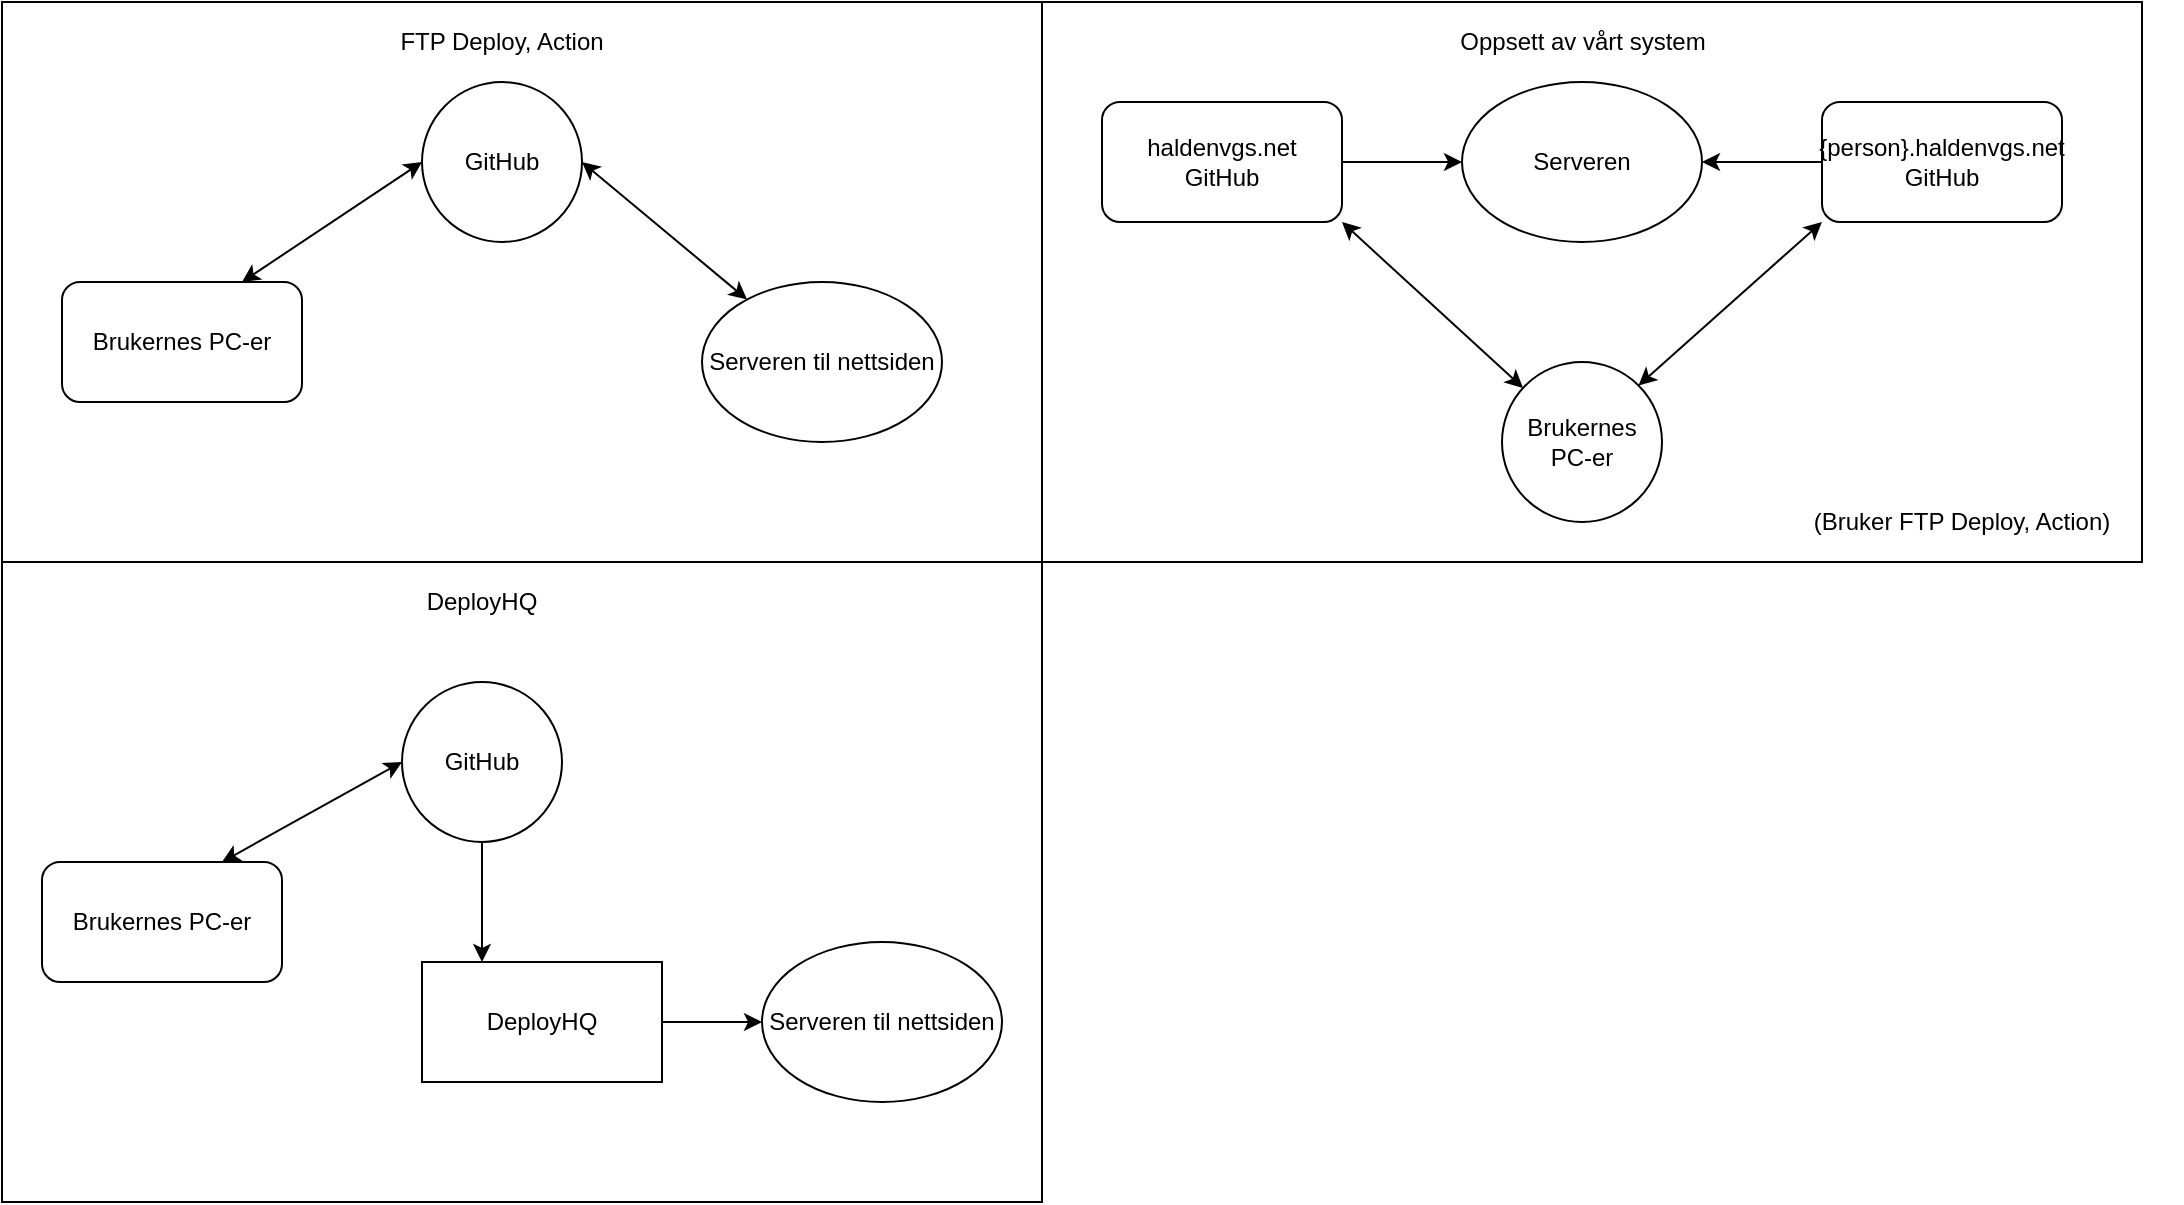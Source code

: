 <mxfile version="14.0.5" type="github">
  <diagram id="y_WF_16KQtRQDIBRnhdE" name="Page-1">
    <mxGraphModel dx="1038" dy="548" grid="1" gridSize="10" guides="1" tooltips="1" connect="1" arrows="1" fold="1" page="1" pageScale="1" pageWidth="827" pageHeight="1169" math="0" shadow="0">
      <root>
        <mxCell id="0" />
        <mxCell id="1" parent="0" />
        <mxCell id="7FFGkzslIpYDyRtVSVUZ-22" value="" style="rounded=0;whiteSpace=wrap;html=1;" parent="1" vertex="1">
          <mxGeometry width="520" height="280" as="geometry" />
        </mxCell>
        <mxCell id="7FFGkzslIpYDyRtVSVUZ-19" value="" style="rounded=0;whiteSpace=wrap;html=1;" parent="1" vertex="1">
          <mxGeometry y="280" width="520" height="320" as="geometry" />
        </mxCell>
        <mxCell id="7FFGkzslIpYDyRtVSVUZ-21" value="DeployHQ" style="text;html=1;strokeColor=none;fillColor=none;align=center;verticalAlign=middle;whiteSpace=wrap;rounded=0;" parent="1" vertex="1">
          <mxGeometry x="220" y="290" width="40" height="20" as="geometry" />
        </mxCell>
        <mxCell id="7FFGkzslIpYDyRtVSVUZ-23" value="" style="group" parent="1" vertex="1" connectable="0">
          <mxGeometry x="30" y="40" width="440" height="180" as="geometry" />
        </mxCell>
        <mxCell id="7FFGkzslIpYDyRtVSVUZ-2" value="Brukernes PC-er" style="rounded=1;whiteSpace=wrap;html=1;" parent="7FFGkzslIpYDyRtVSVUZ-23" vertex="1">
          <mxGeometry y="100" width="120" height="60" as="geometry" />
        </mxCell>
        <mxCell id="7FFGkzslIpYDyRtVSVUZ-3" value="Serveren til nettsiden" style="ellipse;whiteSpace=wrap;html=1;" parent="7FFGkzslIpYDyRtVSVUZ-23" vertex="1">
          <mxGeometry x="320" y="100" width="120" height="80" as="geometry" />
        </mxCell>
        <mxCell id="7FFGkzslIpYDyRtVSVUZ-4" value="GitHub" style="ellipse;whiteSpace=wrap;html=1;aspect=fixed;" parent="7FFGkzslIpYDyRtVSVUZ-23" vertex="1">
          <mxGeometry x="180" width="80" height="80" as="geometry" />
        </mxCell>
        <mxCell id="7FFGkzslIpYDyRtVSVUZ-6" value="" style="endArrow=classic;startArrow=classic;html=1;exitX=0.75;exitY=0;exitDx=0;exitDy=0;entryX=0;entryY=0.5;entryDx=0;entryDy=0;" parent="7FFGkzslIpYDyRtVSVUZ-23" source="7FFGkzslIpYDyRtVSVUZ-2" target="7FFGkzslIpYDyRtVSVUZ-4" edge="1">
          <mxGeometry width="50" height="50" relative="1" as="geometry">
            <mxPoint x="80" y="80" as="sourcePoint" />
            <mxPoint x="130" y="30" as="targetPoint" />
          </mxGeometry>
        </mxCell>
        <mxCell id="7FFGkzslIpYDyRtVSVUZ-7" value="" style="endArrow=classic;startArrow=classic;html=1;entryX=1;entryY=0.5;entryDx=0;entryDy=0;" parent="7FFGkzslIpYDyRtVSVUZ-23" source="7FFGkzslIpYDyRtVSVUZ-3" target="7FFGkzslIpYDyRtVSVUZ-4" edge="1">
          <mxGeometry width="50" height="50" relative="1" as="geometry">
            <mxPoint x="250" y="150" as="sourcePoint" />
            <mxPoint x="300" y="100" as="targetPoint" />
          </mxGeometry>
        </mxCell>
        <mxCell id="7FFGkzslIpYDyRtVSVUZ-24" value="" style="group" parent="1" vertex="1" connectable="0">
          <mxGeometry x="20" y="340" width="480" height="210" as="geometry" />
        </mxCell>
        <mxCell id="7FFGkzslIpYDyRtVSVUZ-8" value="Brukernes PC-er" style="rounded=1;whiteSpace=wrap;html=1;" parent="7FFGkzslIpYDyRtVSVUZ-24" vertex="1">
          <mxGeometry y="90" width="120" height="60" as="geometry" />
        </mxCell>
        <mxCell id="7FFGkzslIpYDyRtVSVUZ-9" value="Serveren til nettsiden" style="ellipse;whiteSpace=wrap;html=1;" parent="7FFGkzslIpYDyRtVSVUZ-24" vertex="1">
          <mxGeometry x="360" y="130" width="120" height="80" as="geometry" />
        </mxCell>
        <mxCell id="7FFGkzslIpYDyRtVSVUZ-10" value="GitHub" style="ellipse;whiteSpace=wrap;html=1;aspect=fixed;" parent="7FFGkzslIpYDyRtVSVUZ-24" vertex="1">
          <mxGeometry x="180" width="80" height="80" as="geometry" />
        </mxCell>
        <mxCell id="7FFGkzslIpYDyRtVSVUZ-11" value="" style="endArrow=classic;startArrow=classic;html=1;exitX=0.75;exitY=0;exitDx=0;exitDy=0;entryX=0;entryY=0.5;entryDx=0;entryDy=0;" parent="7FFGkzslIpYDyRtVSVUZ-24" source="7FFGkzslIpYDyRtVSVUZ-8" target="7FFGkzslIpYDyRtVSVUZ-10" edge="1">
          <mxGeometry width="50" height="50" relative="1" as="geometry">
            <mxPoint x="130" y="60" as="sourcePoint" />
            <mxPoint x="180" y="10" as="targetPoint" />
          </mxGeometry>
        </mxCell>
        <mxCell id="7FFGkzslIpYDyRtVSVUZ-15" style="edgeStyle=orthogonalEdgeStyle;rounded=0;orthogonalLoop=1;jettySize=auto;html=1;exitX=1;exitY=0.5;exitDx=0;exitDy=0;entryX=0;entryY=0.5;entryDx=0;entryDy=0;" parent="7FFGkzslIpYDyRtVSVUZ-24" source="7FFGkzslIpYDyRtVSVUZ-13" target="7FFGkzslIpYDyRtVSVUZ-9" edge="1">
          <mxGeometry relative="1" as="geometry" />
        </mxCell>
        <mxCell id="7FFGkzslIpYDyRtVSVUZ-13" value="DeployHQ" style="rounded=0;whiteSpace=wrap;html=1;" parent="7FFGkzslIpYDyRtVSVUZ-24" vertex="1">
          <mxGeometry x="190" y="140" width="120" height="60" as="geometry" />
        </mxCell>
        <mxCell id="7FFGkzslIpYDyRtVSVUZ-14" value="" style="endArrow=classic;html=1;exitX=0.5;exitY=1;exitDx=0;exitDy=0;entryX=0.25;entryY=0;entryDx=0;entryDy=0;" parent="7FFGkzslIpYDyRtVSVUZ-24" source="7FFGkzslIpYDyRtVSVUZ-10" target="7FFGkzslIpYDyRtVSVUZ-13" edge="1">
          <mxGeometry width="50" height="50" relative="1" as="geometry">
            <mxPoint x="200" y="130" as="sourcePoint" />
            <mxPoint x="250" y="80" as="targetPoint" />
          </mxGeometry>
        </mxCell>
        <mxCell id="7FFGkzslIpYDyRtVSVUZ-25" value="FTP Deploy, Action" style="text;html=1;strokeColor=none;fillColor=none;align=center;verticalAlign=middle;whiteSpace=wrap;rounded=0;" parent="1" vertex="1">
          <mxGeometry x="190" y="10" width="120" height="20" as="geometry" />
        </mxCell>
        <mxCell id="lQmjGuHinmiFMPGulIB2-1" value="" style="rounded=0;whiteSpace=wrap;html=1;" parent="1" vertex="1">
          <mxGeometry x="520" width="550" height="280" as="geometry" />
        </mxCell>
        <mxCell id="lQmjGuHinmiFMPGulIB2-14" value="" style="group" parent="1" vertex="1" connectable="0">
          <mxGeometry x="550" y="40" width="540" height="230" as="geometry" />
        </mxCell>
        <mxCell id="lQmjGuHinmiFMPGulIB2-2" value="Serveren" style="ellipse;whiteSpace=wrap;html=1;" parent="lQmjGuHinmiFMPGulIB2-14" vertex="1">
          <mxGeometry x="180" width="120" height="80" as="geometry" />
        </mxCell>
        <mxCell id="lQmjGuHinmiFMPGulIB2-13" style="edgeStyle=orthogonalEdgeStyle;rounded=0;orthogonalLoop=1;jettySize=auto;html=1;exitX=0;exitY=0.5;exitDx=0;exitDy=0;entryX=1;entryY=0.5;entryDx=0;entryDy=0;" parent="lQmjGuHinmiFMPGulIB2-14" source="lQmjGuHinmiFMPGulIB2-3" target="lQmjGuHinmiFMPGulIB2-2" edge="1">
          <mxGeometry relative="1" as="geometry" />
        </mxCell>
        <mxCell id="lQmjGuHinmiFMPGulIB2-3" value="{person}.haldenvgs.net&lt;br&gt;GitHub" style="rounded=1;whiteSpace=wrap;html=1;" parent="lQmjGuHinmiFMPGulIB2-14" vertex="1">
          <mxGeometry x="360" y="10" width="120" height="60" as="geometry" />
        </mxCell>
        <mxCell id="lQmjGuHinmiFMPGulIB2-11" style="edgeStyle=orthogonalEdgeStyle;rounded=0;orthogonalLoop=1;jettySize=auto;html=1;exitX=1;exitY=0.5;exitDx=0;exitDy=0;entryX=0;entryY=0.5;entryDx=0;entryDy=0;" parent="lQmjGuHinmiFMPGulIB2-14" source="lQmjGuHinmiFMPGulIB2-4" target="lQmjGuHinmiFMPGulIB2-2" edge="1">
          <mxGeometry relative="1" as="geometry" />
        </mxCell>
        <mxCell id="lQmjGuHinmiFMPGulIB2-4" value="haldenvgs.net&lt;br&gt;GitHub" style="rounded=1;whiteSpace=wrap;html=1;" parent="lQmjGuHinmiFMPGulIB2-14" vertex="1">
          <mxGeometry y="10" width="120" height="60" as="geometry" />
        </mxCell>
        <mxCell id="lQmjGuHinmiFMPGulIB2-5" value="Brukernes PC-er" style="ellipse;whiteSpace=wrap;html=1;aspect=fixed;" parent="lQmjGuHinmiFMPGulIB2-14" vertex="1">
          <mxGeometry x="200" y="140" width="80" height="80" as="geometry" />
        </mxCell>
        <mxCell id="lQmjGuHinmiFMPGulIB2-6" value="" style="endArrow=classic;startArrow=classic;html=1;entryX=1;entryY=1;entryDx=0;entryDy=0;" parent="lQmjGuHinmiFMPGulIB2-14" source="lQmjGuHinmiFMPGulIB2-5" target="lQmjGuHinmiFMPGulIB2-4" edge="1">
          <mxGeometry width="50" height="50" relative="1" as="geometry">
            <mxPoint x="80" y="150" as="sourcePoint" />
            <mxPoint x="130" y="100" as="targetPoint" />
          </mxGeometry>
        </mxCell>
        <mxCell id="lQmjGuHinmiFMPGulIB2-7" value="" style="endArrow=classic;startArrow=classic;html=1;exitX=1;exitY=0;exitDx=0;exitDy=0;entryX=0;entryY=1;entryDx=0;entryDy=0;" parent="lQmjGuHinmiFMPGulIB2-14" source="lQmjGuHinmiFMPGulIB2-5" target="lQmjGuHinmiFMPGulIB2-3" edge="1">
          <mxGeometry width="50" height="50" relative="1" as="geometry">
            <mxPoint x="340" y="180" as="sourcePoint" />
            <mxPoint x="390" y="130" as="targetPoint" />
          </mxGeometry>
        </mxCell>
        <mxCell id="N8kl3z8OAgdSNbwUKV5s-2" value="(Bruker FTP Deploy, Action)" style="text;html=1;strokeColor=none;fillColor=none;align=center;verticalAlign=middle;whiteSpace=wrap;rounded=0;" vertex="1" parent="lQmjGuHinmiFMPGulIB2-14">
          <mxGeometry x="350" y="210" width="160" height="20" as="geometry" />
        </mxCell>
        <mxCell id="N8kl3z8OAgdSNbwUKV5s-1" value="Oppsett av vårt system" style="text;html=1;strokeColor=none;fillColor=none;align=center;verticalAlign=middle;whiteSpace=wrap;rounded=0;" vertex="1" parent="1">
          <mxGeometry x="727.5" y="10" width="125" height="20" as="geometry" />
        </mxCell>
      </root>
    </mxGraphModel>
  </diagram>
</mxfile>
